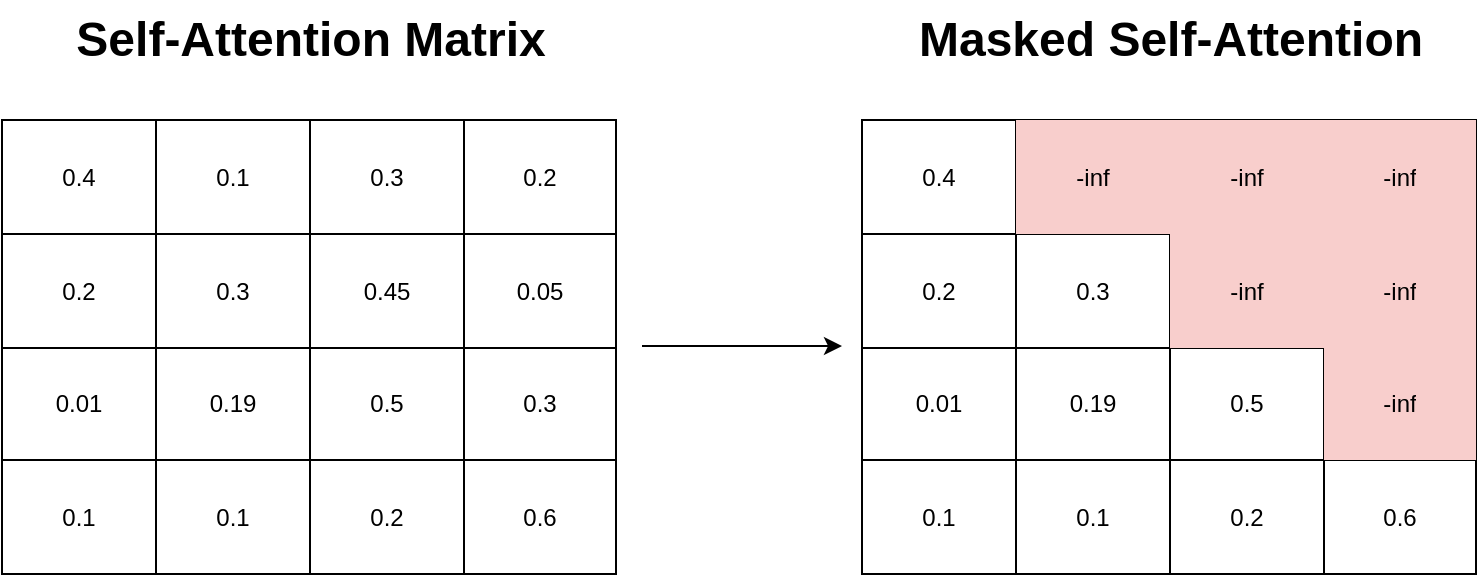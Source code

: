 <mxfile version="20.3.0" type="device"><diagram id="GE6JprUAAOE6ryGmKadE" name="Page-1"><mxGraphModel dx="1038" dy="649" grid="1" gridSize="10" guides="1" tooltips="1" connect="1" arrows="1" fold="1" page="1" pageScale="1" pageWidth="850" pageHeight="1100" math="0" shadow="0"><root><mxCell id="0"/><mxCell id="1" parent="0"/><mxCell id="54zEyHIQFAZfchAw-d8s-1" value="" style="shape=table;html=1;whiteSpace=wrap;startSize=0;container=1;collapsible=0;childLayout=tableLayout;" vertex="1" parent="1"><mxGeometry x="40" y="140" width="307" height="227" as="geometry"/></mxCell><mxCell id="54zEyHIQFAZfchAw-d8s-20" style="shape=tableRow;horizontal=0;startSize=0;swimlaneHead=0;swimlaneBody=0;top=0;left=0;bottom=0;right=0;collapsible=0;dropTarget=0;fillColor=none;points=[[0,0.5],[1,0.5]];portConstraint=eastwest;" vertex="1" parent="54zEyHIQFAZfchAw-d8s-1"><mxGeometry width="307" height="57" as="geometry"/></mxCell><mxCell id="54zEyHIQFAZfchAw-d8s-21" value="0.4" style="shape=partialRectangle;html=1;whiteSpace=wrap;connectable=0;fillColor=none;top=0;left=0;bottom=0;right=0;overflow=hidden;" vertex="1" parent="54zEyHIQFAZfchAw-d8s-20"><mxGeometry width="77" height="57" as="geometry"><mxRectangle width="77" height="57" as="alternateBounds"/></mxGeometry></mxCell><mxCell id="54zEyHIQFAZfchAw-d8s-22" value="0.1" style="shape=partialRectangle;html=1;whiteSpace=wrap;connectable=0;fillColor=none;top=0;left=0;bottom=0;right=0;overflow=hidden;" vertex="1" parent="54zEyHIQFAZfchAw-d8s-20"><mxGeometry x="77" width="77" height="57" as="geometry"><mxRectangle width="77" height="57" as="alternateBounds"/></mxGeometry></mxCell><mxCell id="54zEyHIQFAZfchAw-d8s-23" value="0.3" style="shape=partialRectangle;html=1;whiteSpace=wrap;connectable=0;fillColor=none;top=0;left=0;bottom=0;right=0;overflow=hidden;" vertex="1" parent="54zEyHIQFAZfchAw-d8s-20"><mxGeometry x="154" width="77" height="57" as="geometry"><mxRectangle width="77" height="57" as="alternateBounds"/></mxGeometry></mxCell><mxCell id="54zEyHIQFAZfchAw-d8s-24" value="0.2" style="shape=partialRectangle;html=1;whiteSpace=wrap;connectable=0;fillColor=none;top=0;left=0;bottom=0;right=0;overflow=hidden;" vertex="1" parent="54zEyHIQFAZfchAw-d8s-20"><mxGeometry x="231" width="76" height="57" as="geometry"><mxRectangle width="76" height="57" as="alternateBounds"/></mxGeometry></mxCell><mxCell id="54zEyHIQFAZfchAw-d8s-2" value="" style="shape=tableRow;horizontal=0;startSize=0;swimlaneHead=0;swimlaneBody=0;top=0;left=0;bottom=0;right=0;collapsible=0;dropTarget=0;fillColor=none;points=[[0,0.5],[1,0.5]];portConstraint=eastwest;" vertex="1" parent="54zEyHIQFAZfchAw-d8s-1"><mxGeometry y="57" width="307" height="57" as="geometry"/></mxCell><mxCell id="54zEyHIQFAZfchAw-d8s-17" value="0.2" style="shape=partialRectangle;html=1;whiteSpace=wrap;connectable=0;fillColor=none;top=0;left=0;bottom=0;right=0;overflow=hidden;" vertex="1" parent="54zEyHIQFAZfchAw-d8s-2"><mxGeometry width="77" height="57" as="geometry"><mxRectangle width="77" height="57" as="alternateBounds"/></mxGeometry></mxCell><mxCell id="54zEyHIQFAZfchAw-d8s-14" value="0.3" style="shape=partialRectangle;html=1;whiteSpace=wrap;connectable=0;fillColor=none;top=0;left=0;bottom=0;right=0;overflow=hidden;" vertex="1" parent="54zEyHIQFAZfchAw-d8s-2"><mxGeometry x="77" width="77" height="57" as="geometry"><mxRectangle width="77" height="57" as="alternateBounds"/></mxGeometry></mxCell><mxCell id="54zEyHIQFAZfchAw-d8s-3" value="0.45" style="shape=partialRectangle;html=1;whiteSpace=wrap;connectable=0;fillColor=none;top=0;left=0;bottom=0;right=0;overflow=hidden;" vertex="1" parent="54zEyHIQFAZfchAw-d8s-2"><mxGeometry x="154" width="77" height="57" as="geometry"><mxRectangle width="77" height="57" as="alternateBounds"/></mxGeometry></mxCell><mxCell id="54zEyHIQFAZfchAw-d8s-4" value="0.05" style="shape=partialRectangle;html=1;whiteSpace=wrap;connectable=0;fillColor=none;top=0;left=0;bottom=0;right=0;overflow=hidden;" vertex="1" parent="54zEyHIQFAZfchAw-d8s-2"><mxGeometry x="231" width="76" height="57" as="geometry"><mxRectangle width="76" height="57" as="alternateBounds"/></mxGeometry></mxCell><mxCell id="54zEyHIQFAZfchAw-d8s-6" value="" style="shape=tableRow;horizontal=0;startSize=0;swimlaneHead=0;swimlaneBody=0;top=0;left=0;bottom=0;right=0;collapsible=0;dropTarget=0;fillColor=none;points=[[0,0.5],[1,0.5]];portConstraint=eastwest;" vertex="1" parent="54zEyHIQFAZfchAw-d8s-1"><mxGeometry y="114" width="307" height="56" as="geometry"/></mxCell><mxCell id="54zEyHIQFAZfchAw-d8s-18" value="0.01" style="shape=partialRectangle;html=1;whiteSpace=wrap;connectable=0;fillColor=none;top=0;left=0;bottom=0;right=0;overflow=hidden;" vertex="1" parent="54zEyHIQFAZfchAw-d8s-6"><mxGeometry width="77" height="56" as="geometry"><mxRectangle width="77" height="56" as="alternateBounds"/></mxGeometry></mxCell><mxCell id="54zEyHIQFAZfchAw-d8s-15" value="0.19" style="shape=partialRectangle;html=1;whiteSpace=wrap;connectable=0;fillColor=none;top=0;left=0;bottom=0;right=0;overflow=hidden;" vertex="1" parent="54zEyHIQFAZfchAw-d8s-6"><mxGeometry x="77" width="77" height="56" as="geometry"><mxRectangle width="77" height="56" as="alternateBounds"/></mxGeometry></mxCell><mxCell id="54zEyHIQFAZfchAw-d8s-7" value="0.5" style="shape=partialRectangle;html=1;whiteSpace=wrap;connectable=0;fillColor=none;top=0;left=0;bottom=0;right=0;overflow=hidden;" vertex="1" parent="54zEyHIQFAZfchAw-d8s-6"><mxGeometry x="154" width="77" height="56" as="geometry"><mxRectangle width="77" height="56" as="alternateBounds"/></mxGeometry></mxCell><mxCell id="54zEyHIQFAZfchAw-d8s-8" value="0.3" style="shape=partialRectangle;html=1;whiteSpace=wrap;connectable=0;fillColor=none;top=0;left=0;bottom=0;right=0;overflow=hidden;" vertex="1" parent="54zEyHIQFAZfchAw-d8s-6"><mxGeometry x="231" width="76" height="56" as="geometry"><mxRectangle width="76" height="56" as="alternateBounds"/></mxGeometry></mxCell><mxCell id="54zEyHIQFAZfchAw-d8s-10" value="" style="shape=tableRow;horizontal=0;startSize=0;swimlaneHead=0;swimlaneBody=0;top=0;left=0;bottom=0;right=0;collapsible=0;dropTarget=0;fillColor=none;points=[[0,0.5],[1,0.5]];portConstraint=eastwest;" vertex="1" parent="54zEyHIQFAZfchAw-d8s-1"><mxGeometry y="170" width="307" height="57" as="geometry"/></mxCell><mxCell id="54zEyHIQFAZfchAw-d8s-19" value="0.1" style="shape=partialRectangle;html=1;whiteSpace=wrap;connectable=0;fillColor=none;top=0;left=0;bottom=0;right=0;overflow=hidden;" vertex="1" parent="54zEyHIQFAZfchAw-d8s-10"><mxGeometry width="77" height="57" as="geometry"><mxRectangle width="77" height="57" as="alternateBounds"/></mxGeometry></mxCell><mxCell id="54zEyHIQFAZfchAw-d8s-16" value="0.1" style="shape=partialRectangle;html=1;whiteSpace=wrap;connectable=0;fillColor=none;top=0;left=0;bottom=0;right=0;overflow=hidden;" vertex="1" parent="54zEyHIQFAZfchAw-d8s-10"><mxGeometry x="77" width="77" height="57" as="geometry"><mxRectangle width="77" height="57" as="alternateBounds"/></mxGeometry></mxCell><mxCell id="54zEyHIQFAZfchAw-d8s-11" value="0.2" style="shape=partialRectangle;html=1;whiteSpace=wrap;connectable=0;fillColor=none;top=0;left=0;bottom=0;right=0;overflow=hidden;" vertex="1" parent="54zEyHIQFAZfchAw-d8s-10"><mxGeometry x="154" width="77" height="57" as="geometry"><mxRectangle width="77" height="57" as="alternateBounds"/></mxGeometry></mxCell><mxCell id="54zEyHIQFAZfchAw-d8s-12" value="0.6" style="shape=partialRectangle;html=1;whiteSpace=wrap;connectable=0;fillColor=none;top=0;left=0;bottom=0;right=0;overflow=hidden;" vertex="1" parent="54zEyHIQFAZfchAw-d8s-10"><mxGeometry x="231" width="76" height="57" as="geometry"><mxRectangle width="76" height="57" as="alternateBounds"/></mxGeometry></mxCell><mxCell id="54zEyHIQFAZfchAw-d8s-25" value="" style="shape=table;html=1;whiteSpace=wrap;startSize=0;container=1;collapsible=0;childLayout=tableLayout;" vertex="1" parent="1"><mxGeometry x="470" y="140" width="307" height="227" as="geometry"/></mxCell><mxCell id="54zEyHIQFAZfchAw-d8s-26" style="shape=tableRow;horizontal=0;startSize=0;swimlaneHead=0;swimlaneBody=0;top=0;left=0;bottom=0;right=0;collapsible=0;dropTarget=0;fillColor=none;points=[[0,0.5],[1,0.5]];portConstraint=eastwest;" vertex="1" parent="54zEyHIQFAZfchAw-d8s-25"><mxGeometry width="307" height="57" as="geometry"/></mxCell><mxCell id="54zEyHIQFAZfchAw-d8s-27" value="0.4" style="shape=partialRectangle;html=1;whiteSpace=wrap;connectable=0;fillColor=none;top=0;left=0;bottom=0;right=0;overflow=hidden;" vertex="1" parent="54zEyHIQFAZfchAw-d8s-26"><mxGeometry width="77" height="57" as="geometry"><mxRectangle width="77" height="57" as="alternateBounds"/></mxGeometry></mxCell><mxCell id="54zEyHIQFAZfchAw-d8s-28" value="-inf" style="shape=partialRectangle;html=1;whiteSpace=wrap;connectable=0;fillColor=#f8cecc;top=0;left=0;bottom=0;right=0;overflow=hidden;strokeColor=#b85450;" vertex="1" parent="54zEyHIQFAZfchAw-d8s-26"><mxGeometry x="77" width="77" height="57" as="geometry"><mxRectangle width="77" height="57" as="alternateBounds"/></mxGeometry></mxCell><mxCell id="54zEyHIQFAZfchAw-d8s-29" value="-inf" style="shape=partialRectangle;html=1;whiteSpace=wrap;connectable=0;fillColor=#f8cecc;top=0;left=0;bottom=0;right=0;overflow=hidden;strokeColor=#b85450;" vertex="1" parent="54zEyHIQFAZfchAw-d8s-26"><mxGeometry x="154" width="77" height="57" as="geometry"><mxRectangle width="77" height="57" as="alternateBounds"/></mxGeometry></mxCell><mxCell id="54zEyHIQFAZfchAw-d8s-30" value="-inf" style="shape=partialRectangle;html=1;whiteSpace=wrap;connectable=0;fillColor=#f8cecc;top=0;left=0;bottom=0;right=0;overflow=hidden;strokeColor=#b85450;" vertex="1" parent="54zEyHIQFAZfchAw-d8s-26"><mxGeometry x="231" width="76" height="57" as="geometry"><mxRectangle width="76" height="57" as="alternateBounds"/></mxGeometry></mxCell><mxCell id="54zEyHIQFAZfchAw-d8s-31" value="" style="shape=tableRow;horizontal=0;startSize=0;swimlaneHead=0;swimlaneBody=0;top=0;left=0;bottom=0;right=0;collapsible=0;dropTarget=0;fillColor=none;points=[[0,0.5],[1,0.5]];portConstraint=eastwest;" vertex="1" parent="54zEyHIQFAZfchAw-d8s-25"><mxGeometry y="57" width="307" height="57" as="geometry"/></mxCell><mxCell id="54zEyHIQFAZfchAw-d8s-32" value="0.2" style="shape=partialRectangle;html=1;whiteSpace=wrap;connectable=0;fillColor=none;top=0;left=0;bottom=0;right=0;overflow=hidden;" vertex="1" parent="54zEyHIQFAZfchAw-d8s-31"><mxGeometry width="77" height="57" as="geometry"><mxRectangle width="77" height="57" as="alternateBounds"/></mxGeometry></mxCell><mxCell id="54zEyHIQFAZfchAw-d8s-33" value="0.3" style="shape=partialRectangle;html=1;whiteSpace=wrap;connectable=0;fillColor=none;top=0;left=0;bottom=0;right=0;overflow=hidden;" vertex="1" parent="54zEyHIQFAZfchAw-d8s-31"><mxGeometry x="77" width="77" height="57" as="geometry"><mxRectangle width="77" height="57" as="alternateBounds"/></mxGeometry></mxCell><mxCell id="54zEyHIQFAZfchAw-d8s-34" value="-inf" style="shape=partialRectangle;html=1;whiteSpace=wrap;connectable=0;fillColor=#f8cecc;top=0;left=0;bottom=0;right=0;overflow=hidden;strokeColor=#b85450;" vertex="1" parent="54zEyHIQFAZfchAw-d8s-31"><mxGeometry x="154" width="77" height="57" as="geometry"><mxRectangle width="77" height="57" as="alternateBounds"/></mxGeometry></mxCell><mxCell id="54zEyHIQFAZfchAw-d8s-35" value="-inf" style="shape=partialRectangle;html=1;whiteSpace=wrap;connectable=0;fillColor=#f8cecc;top=0;left=0;bottom=0;right=0;overflow=hidden;strokeColor=#b85450;" vertex="1" parent="54zEyHIQFAZfchAw-d8s-31"><mxGeometry x="231" width="76" height="57" as="geometry"><mxRectangle width="76" height="57" as="alternateBounds"/></mxGeometry></mxCell><mxCell id="54zEyHIQFAZfchAw-d8s-36" value="" style="shape=tableRow;horizontal=0;startSize=0;swimlaneHead=0;swimlaneBody=0;top=0;left=0;bottom=0;right=0;collapsible=0;dropTarget=0;fillColor=none;points=[[0,0.5],[1,0.5]];portConstraint=eastwest;" vertex="1" parent="54zEyHIQFAZfchAw-d8s-25"><mxGeometry y="114" width="307" height="56" as="geometry"/></mxCell><mxCell id="54zEyHIQFAZfchAw-d8s-37" value="0.01" style="shape=partialRectangle;html=1;whiteSpace=wrap;connectable=0;fillColor=none;top=0;left=0;bottom=0;right=0;overflow=hidden;" vertex="1" parent="54zEyHIQFAZfchAw-d8s-36"><mxGeometry width="77" height="56" as="geometry"><mxRectangle width="77" height="56" as="alternateBounds"/></mxGeometry></mxCell><mxCell id="54zEyHIQFAZfchAw-d8s-38" value="0.19" style="shape=partialRectangle;html=1;whiteSpace=wrap;connectable=0;fillColor=none;top=0;left=0;bottom=0;right=0;overflow=hidden;" vertex="1" parent="54zEyHIQFAZfchAw-d8s-36"><mxGeometry x="77" width="77" height="56" as="geometry"><mxRectangle width="77" height="56" as="alternateBounds"/></mxGeometry></mxCell><mxCell id="54zEyHIQFAZfchAw-d8s-39" value="0.5" style="shape=partialRectangle;html=1;whiteSpace=wrap;connectable=0;fillColor=none;top=0;left=0;bottom=0;right=0;overflow=hidden;" vertex="1" parent="54zEyHIQFAZfchAw-d8s-36"><mxGeometry x="154" width="77" height="56" as="geometry"><mxRectangle width="77" height="56" as="alternateBounds"/></mxGeometry></mxCell><mxCell id="54zEyHIQFAZfchAw-d8s-40" value="-inf" style="shape=partialRectangle;html=1;whiteSpace=wrap;connectable=0;fillColor=#f8cecc;top=0;left=0;bottom=0;right=0;overflow=hidden;strokeColor=#b85450;" vertex="1" parent="54zEyHIQFAZfchAw-d8s-36"><mxGeometry x="231" width="76" height="56" as="geometry"><mxRectangle width="76" height="56" as="alternateBounds"/></mxGeometry></mxCell><mxCell id="54zEyHIQFAZfchAw-d8s-41" value="" style="shape=tableRow;horizontal=0;startSize=0;swimlaneHead=0;swimlaneBody=0;top=0;left=0;bottom=0;right=0;collapsible=0;dropTarget=0;fillColor=none;points=[[0,0.5],[1,0.5]];portConstraint=eastwest;" vertex="1" parent="54zEyHIQFAZfchAw-d8s-25"><mxGeometry y="170" width="307" height="57" as="geometry"/></mxCell><mxCell id="54zEyHIQFAZfchAw-d8s-42" value="0.1" style="shape=partialRectangle;html=1;whiteSpace=wrap;connectable=0;fillColor=none;top=0;left=0;bottom=0;right=0;overflow=hidden;" vertex="1" parent="54zEyHIQFAZfchAw-d8s-41"><mxGeometry width="77" height="57" as="geometry"><mxRectangle width="77" height="57" as="alternateBounds"/></mxGeometry></mxCell><mxCell id="54zEyHIQFAZfchAw-d8s-43" value="0.1" style="shape=partialRectangle;html=1;whiteSpace=wrap;connectable=0;fillColor=none;top=0;left=0;bottom=0;right=0;overflow=hidden;" vertex="1" parent="54zEyHIQFAZfchAw-d8s-41"><mxGeometry x="77" width="77" height="57" as="geometry"><mxRectangle width="77" height="57" as="alternateBounds"/></mxGeometry></mxCell><mxCell id="54zEyHIQFAZfchAw-d8s-44" value="0.2" style="shape=partialRectangle;html=1;whiteSpace=wrap;connectable=0;fillColor=none;top=0;left=0;bottom=0;right=0;overflow=hidden;" vertex="1" parent="54zEyHIQFAZfchAw-d8s-41"><mxGeometry x="154" width="77" height="57" as="geometry"><mxRectangle width="77" height="57" as="alternateBounds"/></mxGeometry></mxCell><mxCell id="54zEyHIQFAZfchAw-d8s-45" value="0.6" style="shape=partialRectangle;html=1;whiteSpace=wrap;connectable=0;fillColor=none;top=0;left=0;bottom=0;right=0;overflow=hidden;" vertex="1" parent="54zEyHIQFAZfchAw-d8s-41"><mxGeometry x="231" width="76" height="57" as="geometry"><mxRectangle width="76" height="57" as="alternateBounds"/></mxGeometry></mxCell><mxCell id="54zEyHIQFAZfchAw-d8s-46" value="" style="endArrow=classic;html=1;rounded=0;" edge="1" parent="1"><mxGeometry width="50" height="50" relative="1" as="geometry"><mxPoint x="360" y="253" as="sourcePoint"/><mxPoint x="460" y="253" as="targetPoint"/></mxGeometry></mxCell><mxCell id="54zEyHIQFAZfchAw-d8s-107" value="Self-Attention Matrix" style="text;strokeColor=none;fillColor=none;html=1;fontSize=24;fontStyle=1;verticalAlign=middle;align=center;" vertex="1" parent="1"><mxGeometry x="143.5" y="80" width="100" height="40" as="geometry"/></mxCell><mxCell id="54zEyHIQFAZfchAw-d8s-108" value="Masked Self-Attention" style="text;strokeColor=none;fillColor=none;html=1;fontSize=24;fontStyle=1;verticalAlign=middle;align=center;" vertex="1" parent="1"><mxGeometry x="515.25" y="80" width="216.5" height="40" as="geometry"/></mxCell></root></mxGraphModel></diagram></mxfile>